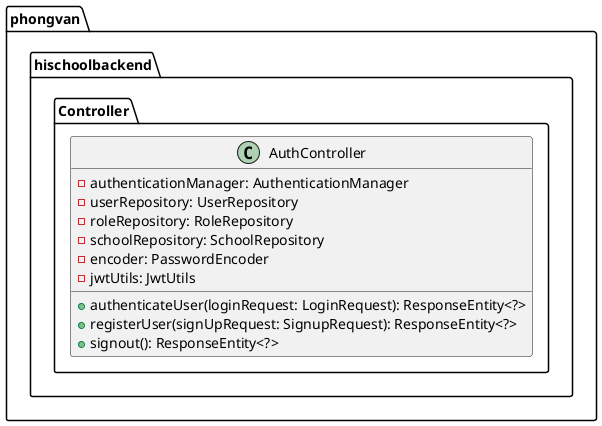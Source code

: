 @startuml

package phongvan.hischoolbackend.Controller {
    class AuthController {
        - authenticationManager: AuthenticationManager
        - userRepository: UserRepository
        - roleRepository: RoleRepository
        - schoolRepository: SchoolRepository
        - encoder: PasswordEncoder
        - jwtUtils: JwtUtils

        + authenticateUser(loginRequest: LoginRequest): ResponseEntity<?>
        + registerUser(signUpRequest: SignupRequest): ResponseEntity<?>
        + signout(): ResponseEntity<?>
    }
}

@enduml
